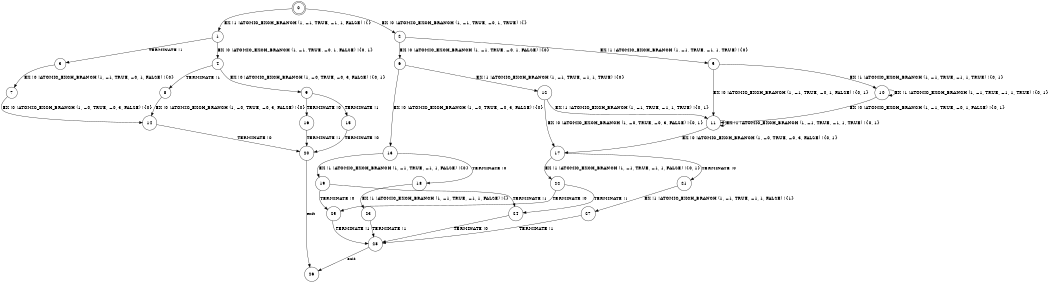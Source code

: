 digraph BCG {
size = "7, 10.5";
center = TRUE;
node [shape = circle];
0 [peripheries = 2];
0 -> 1 [label = "EX !1 !ATOMIC_EXCH_BRANCH (1, +1, TRUE, +1, 1, FALSE) !{}"];
0 -> 2 [label = "EX !0 !ATOMIC_EXCH_BRANCH (1, +1, TRUE, +0, 1, TRUE) !{}"];
1 -> 3 [label = "TERMINATE !1"];
1 -> 4 [label = "EX !0 !ATOMIC_EXCH_BRANCH (1, +1, TRUE, +0, 1, FALSE) !{0, 1}"];
2 -> 5 [label = "EX !1 !ATOMIC_EXCH_BRANCH (1, +1, TRUE, +1, 1, TRUE) !{0}"];
2 -> 6 [label = "EX !0 !ATOMIC_EXCH_BRANCH (1, +1, TRUE, +0, 1, FALSE) !{0}"];
3 -> 7 [label = "EX !0 !ATOMIC_EXCH_BRANCH (1, +1, TRUE, +0, 1, FALSE) !{0}"];
4 -> 8 [label = "TERMINATE !1"];
4 -> 9 [label = "EX !0 !ATOMIC_EXCH_BRANCH (1, +0, TRUE, +0, 3, FALSE) !{0, 1}"];
5 -> 10 [label = "EX !1 !ATOMIC_EXCH_BRANCH (1, +1, TRUE, +1, 1, TRUE) !{0, 1}"];
5 -> 11 [label = "EX !0 !ATOMIC_EXCH_BRANCH (1, +1, TRUE, +0, 1, FALSE) !{0, 1}"];
6 -> 12 [label = "EX !1 !ATOMIC_EXCH_BRANCH (1, +1, TRUE, +1, 1, TRUE) !{0}"];
6 -> 13 [label = "EX !0 !ATOMIC_EXCH_BRANCH (1, +0, TRUE, +0, 3, FALSE) !{0}"];
7 -> 14 [label = "EX !0 !ATOMIC_EXCH_BRANCH (1, +0, TRUE, +0, 3, FALSE) !{0}"];
8 -> 14 [label = "EX !0 !ATOMIC_EXCH_BRANCH (1, +0, TRUE, +0, 3, FALSE) !{0}"];
9 -> 15 [label = "TERMINATE !1"];
9 -> 16 [label = "TERMINATE !0"];
10 -> 10 [label = "EX !1 !ATOMIC_EXCH_BRANCH (1, +1, TRUE, +1, 1, TRUE) !{0, 1}"];
10 -> 11 [label = "EX !0 !ATOMIC_EXCH_BRANCH (1, +1, TRUE, +0, 1, FALSE) !{0, 1}"];
11 -> 11 [label = "EX !1 !ATOMIC_EXCH_BRANCH (1, +1, TRUE, +1, 1, TRUE) !{0, 1}"];
11 -> 17 [label = "EX !0 !ATOMIC_EXCH_BRANCH (1, +0, TRUE, +0, 3, FALSE) !{0, 1}"];
12 -> 11 [label = "EX !1 !ATOMIC_EXCH_BRANCH (1, +1, TRUE, +1, 1, TRUE) !{0, 1}"];
12 -> 17 [label = "EX !0 !ATOMIC_EXCH_BRANCH (1, +0, TRUE, +0, 3, FALSE) !{0, 1}"];
13 -> 18 [label = "TERMINATE !0"];
13 -> 19 [label = "EX !1 !ATOMIC_EXCH_BRANCH (1, +1, TRUE, +1, 1, FALSE) !{0}"];
14 -> 20 [label = "TERMINATE !0"];
15 -> 20 [label = "TERMINATE !0"];
16 -> 20 [label = "TERMINATE !1"];
17 -> 21 [label = "TERMINATE !0"];
17 -> 22 [label = "EX !1 !ATOMIC_EXCH_BRANCH (1, +1, TRUE, +1, 1, FALSE) !{0, 1}"];
18 -> 23 [label = "EX !1 !ATOMIC_EXCH_BRANCH (1, +1, TRUE, +1, 1, FALSE) !{}"];
19 -> 24 [label = "TERMINATE !1"];
19 -> 25 [label = "TERMINATE !0"];
20 -> 26 [label = "exit"];
21 -> 27 [label = "EX !1 !ATOMIC_EXCH_BRANCH (1, +1, TRUE, +1, 1, FALSE) !{1}"];
22 -> 24 [label = "TERMINATE !1"];
22 -> 25 [label = "TERMINATE !0"];
23 -> 28 [label = "TERMINATE !1"];
24 -> 28 [label = "TERMINATE !0"];
25 -> 28 [label = "TERMINATE !1"];
27 -> 28 [label = "TERMINATE !1"];
28 -> 26 [label = "exit"];
}
